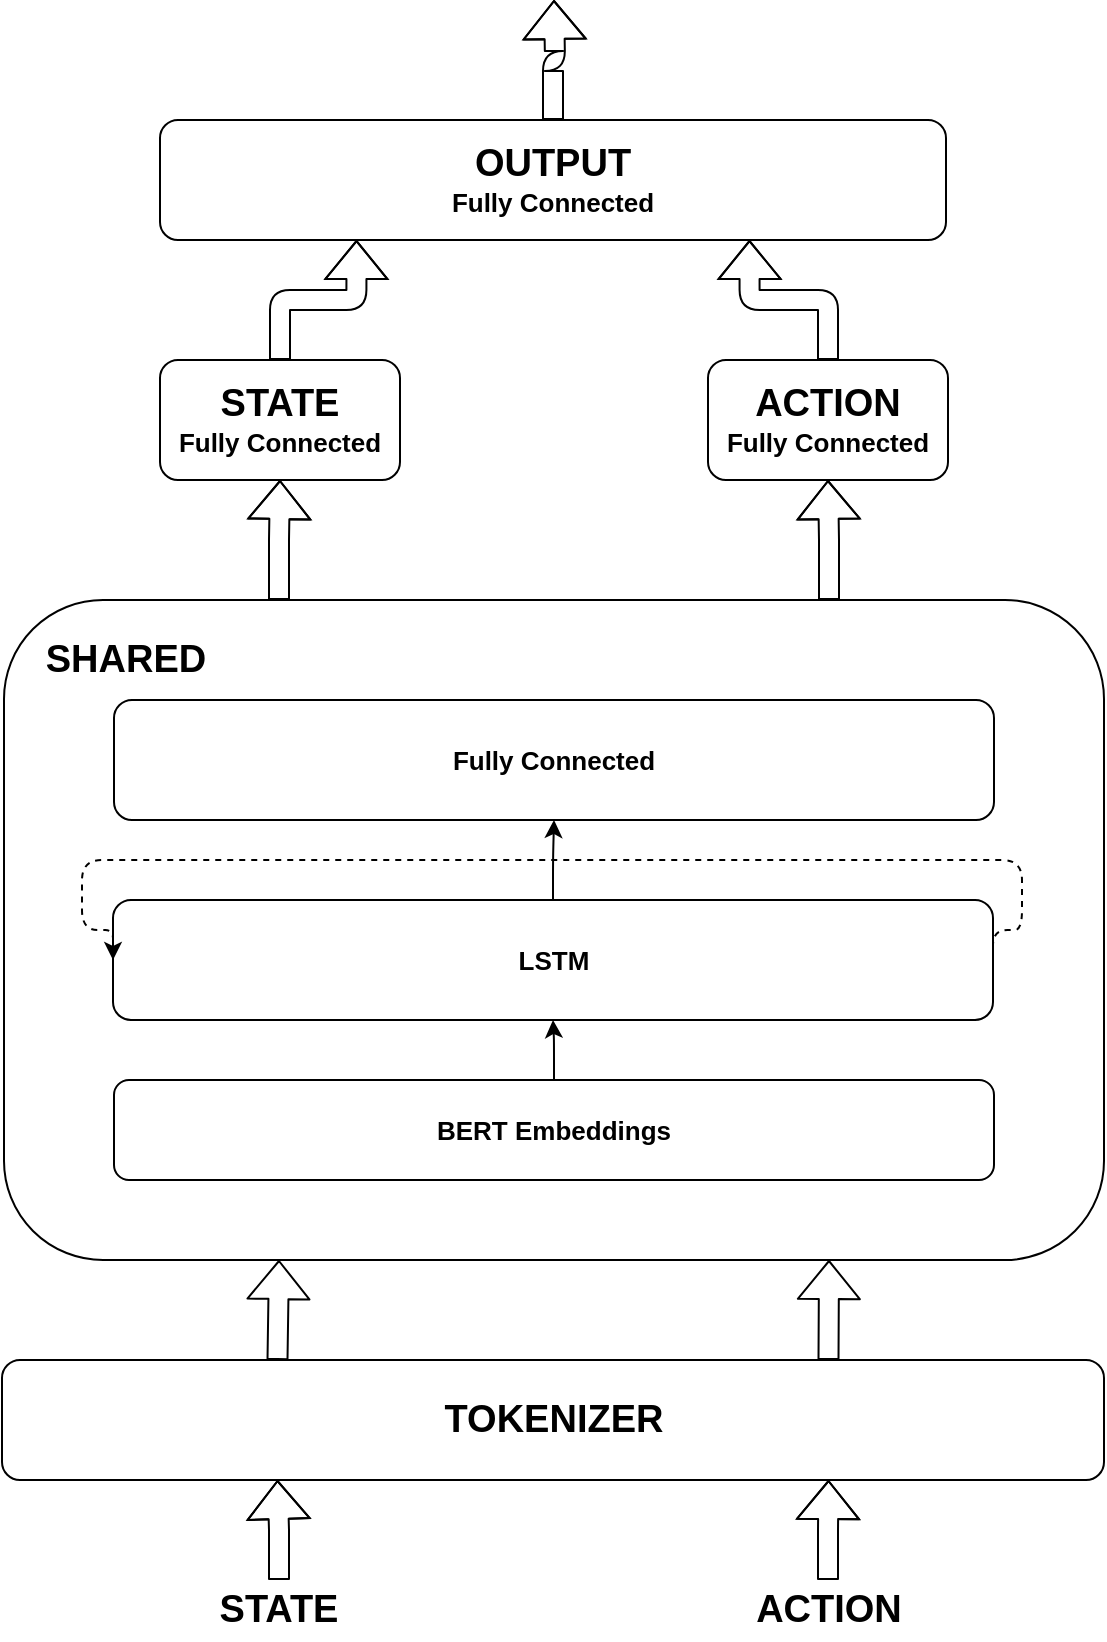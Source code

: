 <mxfile>
    <diagram id="EV65yb_jjW9IthwbfgZv" name="Page-1">
        <mxGraphModel dx="1715" dy="1142" grid="1" gridSize="10" guides="1" tooltips="1" connect="1" arrows="1" fold="1" page="1" pageScale="1" pageWidth="827" pageHeight="1169" math="0" shadow="0">
            <root>
                <mxCell id="0"/>
                <mxCell id="1" parent="0"/>
                <mxCell id="HSNwQ3O_0nQfxcZKa0X5-3" style="edgeStyle=orthogonalEdgeStyle;rounded=1;orthogonalLoop=1;jettySize=auto;html=1;exitX=0.25;exitY=0;exitDx=0;exitDy=0;fontSize=13;shape=flexArrow;" parent="1" source="1uaCHu3Pwth4PD7MlHN_-7" target="B6evqfIJlXMsKJtfPlcZ-13" edge="1">
                    <mxGeometry relative="1" as="geometry">
                        <mxPoint x="258.5" y="450" as="sourcePoint"/>
                    </mxGeometry>
                </mxCell>
                <mxCell id="HSNwQ3O_0nQfxcZKa0X5-4" style="edgeStyle=orthogonalEdgeStyle;rounded=1;orthogonalLoop=1;jettySize=auto;html=1;exitX=0.75;exitY=0;exitDx=0;exitDy=0;entryX=0.5;entryY=1;entryDx=0;entryDy=0;fontSize=13;shape=flexArrow;" parent="1" source="1uaCHu3Pwth4PD7MlHN_-7" target="HSNwQ3O_0nQfxcZKa0X5-1" edge="1">
                    <mxGeometry relative="1" as="geometry">
                        <mxPoint x="533.5" y="450" as="sourcePoint"/>
                    </mxGeometry>
                </mxCell>
                <mxCell id="1uaCHu3Pwth4PD7MlHN_-7" value="" style="rounded=1;whiteSpace=wrap;html=1;" parent="1" vertex="1">
                    <mxGeometry x="121" y="420" width="550" height="330" as="geometry"/>
                </mxCell>
                <mxCell id="CsSf_i9l_TETdaVsCxi0-5" value="" style="edgeStyle=orthogonalEdgeStyle;rounded=1;orthogonalLoop=1;jettySize=auto;html=1;" parent="1" source="1uaCHu3Pwth4PD7MlHN_-1" target="B6evqfIJlXMsKJtfPlcZ-6" edge="1">
                    <mxGeometry relative="1" as="geometry"/>
                </mxCell>
                <mxCell id="1uaCHu3Pwth4PD7MlHN_-1" value="&lt;b&gt;&lt;font style=&quot;font-size: 13px&quot;&gt;BERT Embeddings&lt;/font&gt;&lt;/b&gt;" style="rounded=1;whiteSpace=wrap;html=1;" parent="1" vertex="1">
                    <mxGeometry x="176" y="660" width="440" height="50" as="geometry"/>
                </mxCell>
                <mxCell id="1uaCHu3Pwth4PD7MlHN_-12" value="&lt;b&gt;&lt;font style=&quot;font-size: 19px&quot;&gt;SHARED&lt;/font&gt;&lt;/b&gt;" style="text;html=1;strokeColor=none;fillColor=none;align=center;verticalAlign=middle;whiteSpace=wrap;rounded=1;" parent="1" vertex="1">
                    <mxGeometry x="132" y="430" width="100" height="40" as="geometry"/>
                </mxCell>
                <mxCell id="HSNwQ3O_0nQfxcZKa0X5-12" style="edgeStyle=orthogonalEdgeStyle;shape=flexArrow;rounded=1;orthogonalLoop=1;jettySize=auto;html=1;exitX=0.5;exitY=0;exitDx=0;exitDy=0;entryX=0.25;entryY=1;entryDx=0;entryDy=0;fontSize=19;" parent="1" source="1uaCHu3Pwth4PD7MlHN_-13" target="B6evqfIJlXMsKJtfPlcZ-8" edge="1">
                    <mxGeometry relative="1" as="geometry"/>
                </mxCell>
                <mxCell id="1uaCHu3Pwth4PD7MlHN_-13" value="&lt;b&gt;STATE&lt;/b&gt;" style="text;html=1;strokeColor=none;fillColor=none;align=center;verticalAlign=middle;whiteSpace=wrap;rounded=1;fontSize=19;" parent="1" vertex="1">
                    <mxGeometry x="222" y="910" width="73" height="30" as="geometry"/>
                </mxCell>
                <mxCell id="HSNwQ3O_0nQfxcZKa0X5-13" style="edgeStyle=orthogonalEdgeStyle;shape=flexArrow;rounded=1;orthogonalLoop=1;jettySize=auto;html=1;exitX=0.5;exitY=0;exitDx=0;exitDy=0;entryX=0.75;entryY=1;entryDx=0;entryDy=0;fontSize=19;" parent="1" source="1uaCHu3Pwth4PD7MlHN_-14" target="B6evqfIJlXMsKJtfPlcZ-8" edge="1">
                    <mxGeometry relative="1" as="geometry"/>
                </mxCell>
                <mxCell id="1uaCHu3Pwth4PD7MlHN_-14" value="&lt;b&gt;ACTION&lt;/b&gt;" style="text;html=1;strokeColor=none;fillColor=none;align=center;verticalAlign=middle;whiteSpace=wrap;rounded=1;fontSize=19;" parent="1" vertex="1">
                    <mxGeometry x="493.5" y="910" width="79" height="30" as="geometry"/>
                </mxCell>
                <mxCell id="CsSf_i9l_TETdaVsCxi0-6" value="" style="edgeStyle=orthogonalEdgeStyle;rounded=1;orthogonalLoop=1;jettySize=auto;html=1;" parent="1" source="B6evqfIJlXMsKJtfPlcZ-6" target="CsSf_i9l_TETdaVsCxi0-1" edge="1">
                    <mxGeometry relative="1" as="geometry"/>
                </mxCell>
                <mxCell id="B6evqfIJlXMsKJtfPlcZ-6" value="&lt;b&gt;&lt;font style=&quot;font-size: 13px&quot;&gt;LSTM&lt;/font&gt;&lt;/b&gt;" style="rounded=1;whiteSpace=wrap;html=1;" parent="1" vertex="1">
                    <mxGeometry x="175.5" y="570" width="440" height="60" as="geometry"/>
                </mxCell>
                <mxCell id="B6evqfIJlXMsKJtfPlcZ-8" value="" style="rounded=1;whiteSpace=wrap;html=1;fontSize=13;" parent="1" vertex="1">
                    <mxGeometry x="120" y="800" width="551" height="60" as="geometry"/>
                </mxCell>
                <mxCell id="B6evqfIJlXMsKJtfPlcZ-10" value="" style="shape=flexArrow;endArrow=classic;html=1;rounded=1;fontSize=13;exitX=0.75;exitY=0;exitDx=0;exitDy=0;entryX=0.75;entryY=1;entryDx=0;entryDy=0;" parent="1" source="B6evqfIJlXMsKJtfPlcZ-8" edge="1">
                    <mxGeometry width="50" height="50" relative="1" as="geometry">
                        <mxPoint x="372" y="800" as="sourcePoint"/>
                        <mxPoint x="533.5" y="750" as="targetPoint"/>
                    </mxGeometry>
                </mxCell>
                <mxCell id="B6evqfIJlXMsKJtfPlcZ-11" value="" style="shape=flexArrow;endArrow=classic;html=1;rounded=1;fontSize=13;exitX=0.25;exitY=0;exitDx=0;exitDy=0;entryX=0.25;entryY=1;entryDx=0;entryDy=0;" parent="1" source="B6evqfIJlXMsKJtfPlcZ-8" edge="1">
                    <mxGeometry width="50" height="50" relative="1" as="geometry">
                        <mxPoint x="372" y="800" as="sourcePoint"/>
                        <mxPoint x="258.5" y="750" as="targetPoint"/>
                    </mxGeometry>
                </mxCell>
                <mxCell id="B6evqfIJlXMsKJtfPlcZ-12" value="&lt;b&gt;&lt;font style=&quot;font-size: 19px&quot;&gt;TOKENIZER&lt;/font&gt;&lt;/b&gt;" style="text;html=1;strokeColor=none;fillColor=none;align=center;verticalAlign=middle;whiteSpace=wrap;rounded=1;" parent="1" vertex="1">
                    <mxGeometry x="319" y="810" width="154" height="40" as="geometry"/>
                </mxCell>
                <mxCell id="HSNwQ3O_0nQfxcZKa0X5-7" style="edgeStyle=orthogonalEdgeStyle;shape=flexArrow;rounded=1;orthogonalLoop=1;jettySize=auto;html=1;exitX=0.5;exitY=0;exitDx=0;exitDy=0;entryX=0.25;entryY=1;entryDx=0;entryDy=0;fontSize=13;" parent="1" source="B6evqfIJlXMsKJtfPlcZ-13" target="B6evqfIJlXMsKJtfPlcZ-14" edge="1">
                    <mxGeometry relative="1" as="geometry"/>
                </mxCell>
                <mxCell id="B6evqfIJlXMsKJtfPlcZ-13" value="&lt;b&gt;&lt;font style=&quot;font-size: 19px&quot;&gt;STATE&lt;/font&gt;&lt;br&gt;Fully Connected&lt;br&gt;&lt;/b&gt;" style="rounded=1;whiteSpace=wrap;html=1;fontSize=13;" parent="1" vertex="1">
                    <mxGeometry x="199" y="300" width="120" height="60" as="geometry"/>
                </mxCell>
                <mxCell id="HSNwQ3O_0nQfxcZKa0X5-8" style="edgeStyle=orthogonalEdgeStyle;shape=flexArrow;rounded=1;orthogonalLoop=1;jettySize=auto;html=1;exitX=0.5;exitY=0;exitDx=0;exitDy=0;fontSize=13;" parent="1" source="B6evqfIJlXMsKJtfPlcZ-14" edge="1">
                    <mxGeometry relative="1" as="geometry">
                        <mxPoint x="396" y="120" as="targetPoint"/>
                    </mxGeometry>
                </mxCell>
                <mxCell id="B6evqfIJlXMsKJtfPlcZ-14" value="&lt;b&gt;&lt;font style=&quot;font-size: 19px&quot;&gt;OUTPUT&lt;/font&gt;&lt;br&gt;Fully Connected&lt;/b&gt;" style="rounded=1;whiteSpace=wrap;html=1;fontSize=13;" parent="1" vertex="1">
                    <mxGeometry x="199" y="180" width="393" height="60" as="geometry"/>
                </mxCell>
                <mxCell id="HSNwQ3O_0nQfxcZKa0X5-6" style="edgeStyle=orthogonalEdgeStyle;shape=flexArrow;rounded=1;orthogonalLoop=1;jettySize=auto;html=1;exitX=0.5;exitY=0;exitDx=0;exitDy=0;entryX=0.75;entryY=1;entryDx=0;entryDy=0;fontSize=13;" parent="1" source="HSNwQ3O_0nQfxcZKa0X5-1" target="B6evqfIJlXMsKJtfPlcZ-14" edge="1">
                    <mxGeometry relative="1" as="geometry"/>
                </mxCell>
                <mxCell id="HSNwQ3O_0nQfxcZKa0X5-1" value="&lt;b&gt;&lt;font style=&quot;font-size: 19px&quot;&gt;ACTION&lt;/font&gt;&lt;br&gt;Fully Connected&lt;br&gt;&lt;/b&gt;" style="rounded=1;whiteSpace=wrap;html=1;fontSize=13;" parent="1" vertex="1">
                    <mxGeometry x="473" y="300" width="120" height="60" as="geometry"/>
                </mxCell>
                <mxCell id="CsSf_i9l_TETdaVsCxi0-1" value="&lt;b&gt;&lt;font style=&quot;font-size: 13px&quot;&gt;Fully Connected&lt;/font&gt;&lt;/b&gt;" style="rounded=1;whiteSpace=wrap;html=1;" parent="1" vertex="1">
                    <mxGeometry x="176" y="470" width="440" height="60" as="geometry"/>
                </mxCell>
                <mxCell id="CsSf_i9l_TETdaVsCxi0-4" style="edgeStyle=orthogonalEdgeStyle;rounded=1;orthogonalLoop=1;jettySize=auto;html=1;exitX=1;exitY=0.5;exitDx=0;exitDy=0;entryX=0;entryY=0.5;entryDx=0;entryDy=0;dashed=1;" parent="1" source="B6evqfIJlXMsKJtfPlcZ-6" target="B6evqfIJlXMsKJtfPlcZ-6" edge="1">
                    <mxGeometry relative="1" as="geometry">
                        <Array as="points">
                            <mxPoint x="616" y="585"/>
                            <mxPoint x="630" y="585"/>
                            <mxPoint x="630" y="550"/>
                            <mxPoint x="160" y="550"/>
                            <mxPoint x="160" y="585"/>
                            <mxPoint x="176" y="585"/>
                        </Array>
                    </mxGeometry>
                </mxCell>
            </root>
        </mxGraphModel>
    </diagram>
</mxfile>